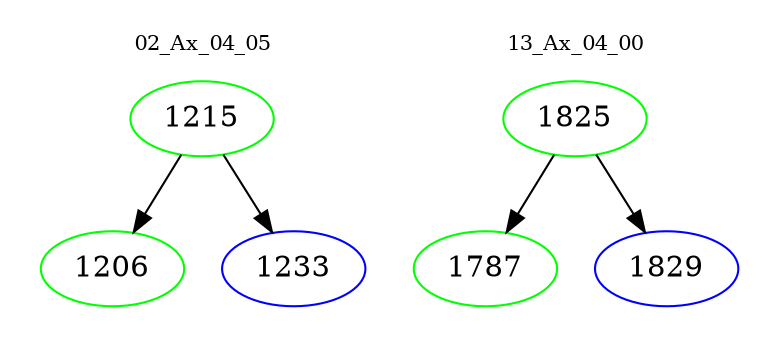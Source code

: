 digraph{
subgraph cluster_0 {
color = white
label = "02_Ax_04_05";
fontsize=10;
T0_1215 [label="1215", color="green"]
T0_1215 -> T0_1206 [color="black"]
T0_1206 [label="1206", color="green"]
T0_1215 -> T0_1233 [color="black"]
T0_1233 [label="1233", color="blue"]
}
subgraph cluster_1 {
color = white
label = "13_Ax_04_00";
fontsize=10;
T1_1825 [label="1825", color="green"]
T1_1825 -> T1_1787 [color="black"]
T1_1787 [label="1787", color="green"]
T1_1825 -> T1_1829 [color="black"]
T1_1829 [label="1829", color="blue"]
}
}
